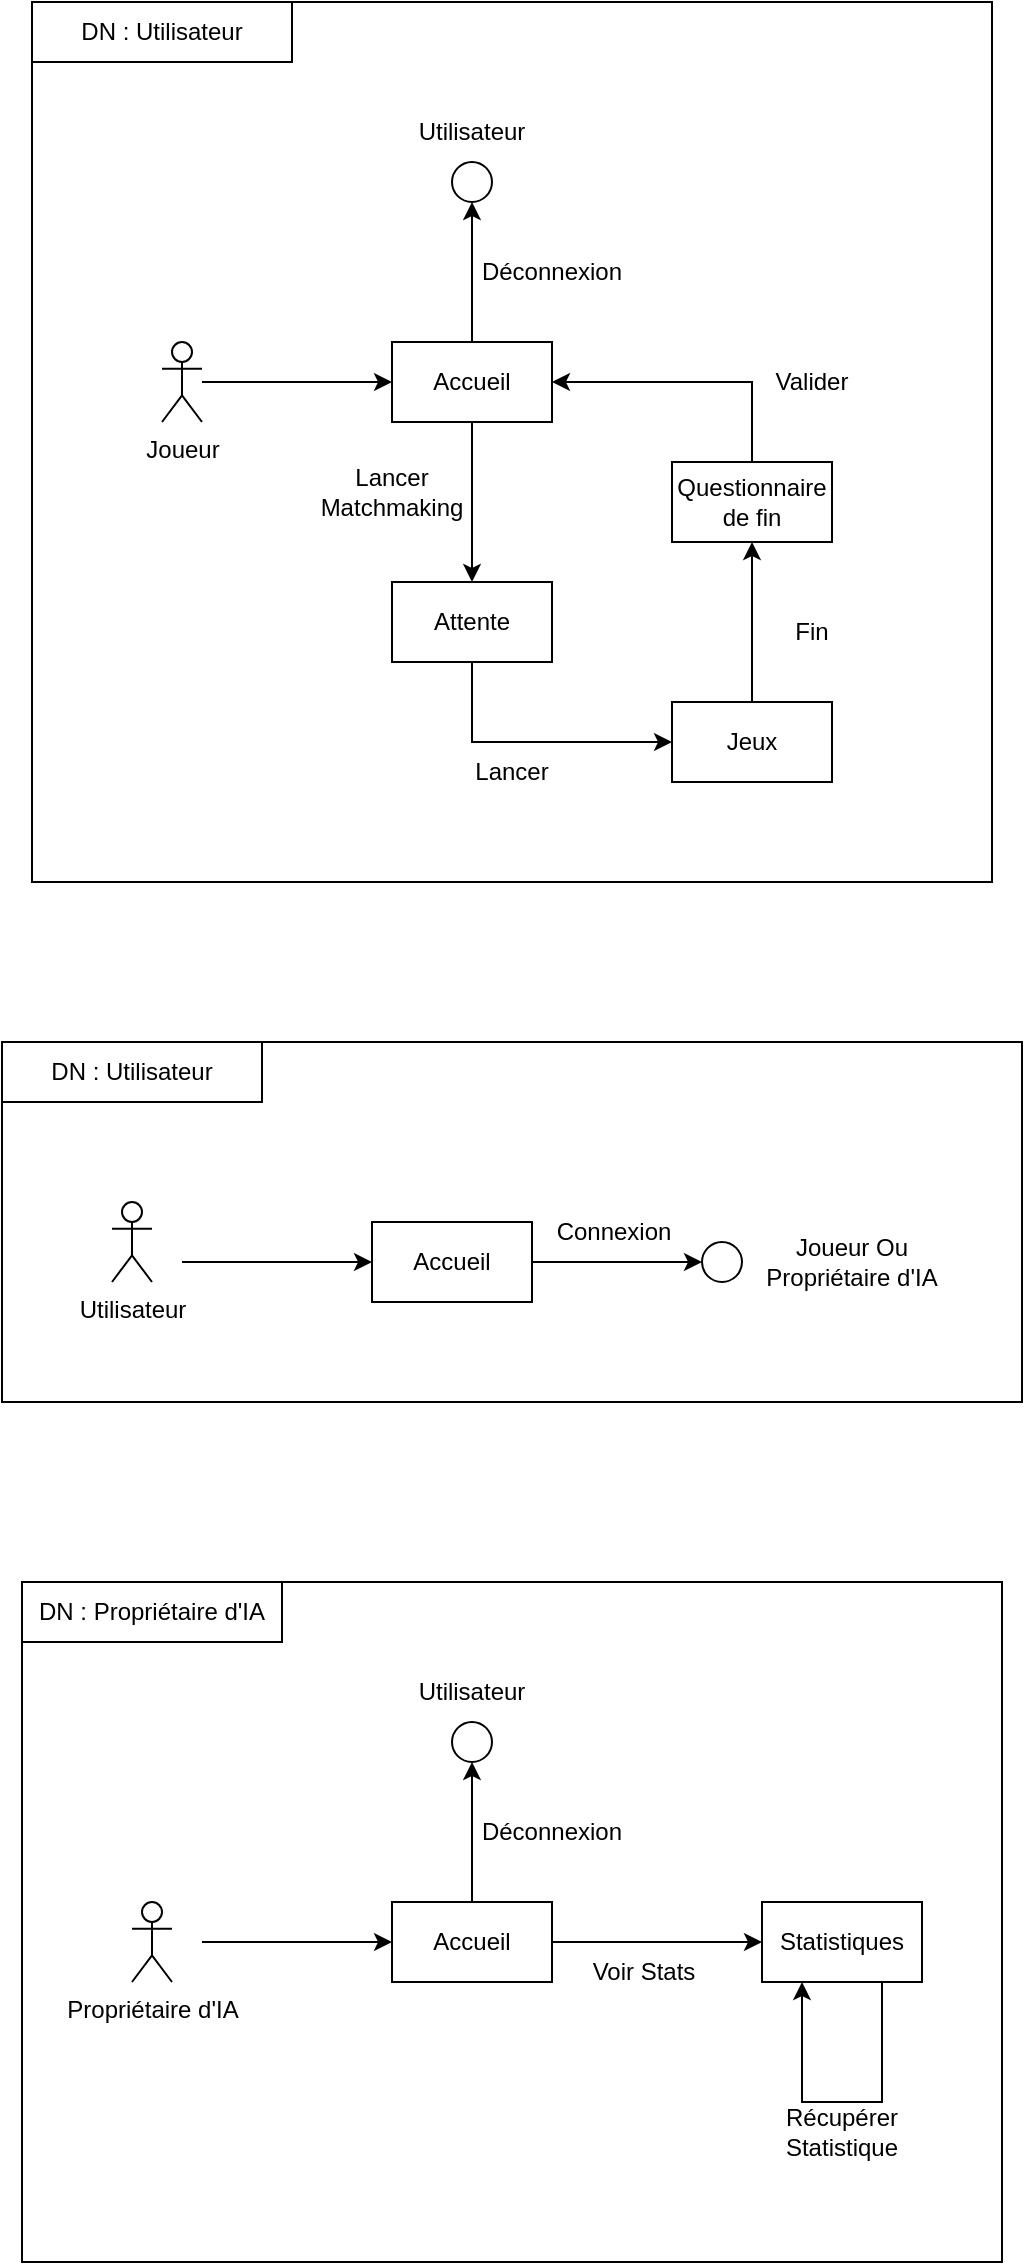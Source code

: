 <mxfile version="24.7.17">
  <diagram name="Page-1" id="Wi7_6qhtDsu4gjMiXPO-">
    <mxGraphModel dx="934" dy="1291" grid="1" gridSize="10" guides="1" tooltips="1" connect="1" arrows="1" fold="1" page="1" pageScale="1" pageWidth="750" pageHeight="1460" math="0" shadow="0">
      <root>
        <mxCell id="0" />
        <mxCell id="1" parent="0" />
        <mxCell id="5B4ec7FW5zhzlkjJvmBE-52" value="" style="rounded=0;whiteSpace=wrap;html=1;" vertex="1" parent="1">
          <mxGeometry x="135" y="80" width="480" height="440" as="geometry" />
        </mxCell>
        <mxCell id="5B4ec7FW5zhzlkjJvmBE-50" value="" style="rounded=0;whiteSpace=wrap;html=1;" vertex="1" parent="1">
          <mxGeometry x="120" y="600" width="510" height="180" as="geometry" />
        </mxCell>
        <mxCell id="5B4ec7FW5zhzlkjJvmBE-45" value="" style="rounded=0;whiteSpace=wrap;html=1;" vertex="1" parent="1">
          <mxGeometry x="130" y="870" width="490" height="340" as="geometry" />
        </mxCell>
        <mxCell id="5B4ec7FW5zhzlkjJvmBE-3" value="" style="endArrow=classic;html=1;rounded=0;exitX=1;exitY=0.5;exitDx=0;exitDy=0;" edge="1" parent="1">
          <mxGeometry width="50" height="50" relative="1" as="geometry">
            <mxPoint x="220" y="270" as="sourcePoint" />
            <mxPoint x="315" y="270" as="targetPoint" />
          </mxGeometry>
        </mxCell>
        <mxCell id="5B4ec7FW5zhzlkjJvmBE-4" value="Accueil" style="rounded=0;whiteSpace=wrap;html=1;" vertex="1" parent="1">
          <mxGeometry x="315" y="250" width="80" height="40" as="geometry" />
        </mxCell>
        <mxCell id="5B4ec7FW5zhzlkjJvmBE-5" value="" style="endArrow=classic;html=1;rounded=0;exitX=0.5;exitY=1;exitDx=0;exitDy=0;" edge="1" parent="1" source="5B4ec7FW5zhzlkjJvmBE-4">
          <mxGeometry width="50" height="50" relative="1" as="geometry">
            <mxPoint x="375" y="420" as="sourcePoint" />
            <mxPoint x="355" y="370" as="targetPoint" />
          </mxGeometry>
        </mxCell>
        <mxCell id="5B4ec7FW5zhzlkjJvmBE-6" value="Lancer Matchmaking" style="text;html=1;align=center;verticalAlign=middle;whiteSpace=wrap;rounded=0;" vertex="1" parent="1">
          <mxGeometry x="275" y="310" width="80" height="30" as="geometry" />
        </mxCell>
        <mxCell id="5B4ec7FW5zhzlkjJvmBE-7" value="Attente" style="rounded=0;whiteSpace=wrap;html=1;" vertex="1" parent="1">
          <mxGeometry x="315" y="370" width="80" height="40" as="geometry" />
        </mxCell>
        <mxCell id="5B4ec7FW5zhzlkjJvmBE-8" value="" style="endArrow=classic;html=1;rounded=0;exitX=0.5;exitY=1;exitDx=0;exitDy=0;" edge="1" parent="1" source="5B4ec7FW5zhzlkjJvmBE-7">
          <mxGeometry width="50" height="50" relative="1" as="geometry">
            <mxPoint x="395" y="490" as="sourcePoint" />
            <mxPoint x="455" y="450" as="targetPoint" />
            <Array as="points">
              <mxPoint x="355" y="450" />
            </Array>
          </mxGeometry>
        </mxCell>
        <mxCell id="5B4ec7FW5zhzlkjJvmBE-9" value="Jeux" style="rounded=0;whiteSpace=wrap;html=1;" vertex="1" parent="1">
          <mxGeometry x="455" y="430" width="80" height="40" as="geometry" />
        </mxCell>
        <mxCell id="5B4ec7FW5zhzlkjJvmBE-10" value="Lancer" style="text;html=1;align=center;verticalAlign=middle;whiteSpace=wrap;rounded=0;" vertex="1" parent="1">
          <mxGeometry x="345" y="450" width="60" height="30" as="geometry" />
        </mxCell>
        <mxCell id="5B4ec7FW5zhzlkjJvmBE-11" value="" style="endArrow=classic;html=1;rounded=0;" edge="1" parent="1">
          <mxGeometry width="50" height="50" relative="1" as="geometry">
            <mxPoint x="355" y="250" as="sourcePoint" />
            <mxPoint x="355" y="180" as="targetPoint" />
          </mxGeometry>
        </mxCell>
        <mxCell id="5B4ec7FW5zhzlkjJvmBE-12" value="Déconnexion" style="text;html=1;align=center;verticalAlign=middle;whiteSpace=wrap;rounded=0;" vertex="1" parent="1">
          <mxGeometry x="355" y="200" width="80" height="30" as="geometry" />
        </mxCell>
        <mxCell id="5B4ec7FW5zhzlkjJvmBE-13" value="" style="ellipse;whiteSpace=wrap;html=1;aspect=fixed;" vertex="1" parent="1">
          <mxGeometry x="345" y="160" width="20" height="20" as="geometry" />
        </mxCell>
        <mxCell id="5B4ec7FW5zhzlkjJvmBE-14" value="Utilisateur" style="text;html=1;align=center;verticalAlign=middle;whiteSpace=wrap;rounded=0;" vertex="1" parent="1">
          <mxGeometry x="325" y="130" width="60" height="30" as="geometry" />
        </mxCell>
        <mxCell id="5B4ec7FW5zhzlkjJvmBE-16" value="" style="endArrow=classic;html=1;rounded=0;exitX=0.5;exitY=0;exitDx=0;exitDy=0;" edge="1" parent="1" source="5B4ec7FW5zhzlkjJvmBE-9">
          <mxGeometry width="50" height="50" relative="1" as="geometry">
            <mxPoint x="345" y="450" as="sourcePoint" />
            <mxPoint x="495" y="350" as="targetPoint" />
          </mxGeometry>
        </mxCell>
        <mxCell id="5B4ec7FW5zhzlkjJvmBE-17" value="Joueur" style="shape=umlActor;verticalLabelPosition=bottom;verticalAlign=top;html=1;outlineConnect=0;" vertex="1" parent="1">
          <mxGeometry x="200" y="250" width="20" height="40" as="geometry" />
        </mxCell>
        <mxCell id="5B4ec7FW5zhzlkjJvmBE-19" value="Questionnaire de fin" style="rounded=0;whiteSpace=wrap;html=1;" vertex="1" parent="1">
          <mxGeometry x="455" y="310" width="80" height="40" as="geometry" />
        </mxCell>
        <mxCell id="5B4ec7FW5zhzlkjJvmBE-20" value="Fin" style="text;html=1;align=center;verticalAlign=middle;whiteSpace=wrap;rounded=0;" vertex="1" parent="1">
          <mxGeometry x="495" y="380" width="60" height="30" as="geometry" />
        </mxCell>
        <mxCell id="5B4ec7FW5zhzlkjJvmBE-22" value="" style="endArrow=classic;html=1;rounded=0;entryX=1;entryY=0.5;entryDx=0;entryDy=0;" edge="1" parent="1" source="5B4ec7FW5zhzlkjJvmBE-19" target="5B4ec7FW5zhzlkjJvmBE-4">
          <mxGeometry width="50" height="50" relative="1" as="geometry">
            <mxPoint x="325" y="450" as="sourcePoint" />
            <mxPoint x="375" y="400" as="targetPoint" />
            <Array as="points">
              <mxPoint x="495" y="270" />
            </Array>
          </mxGeometry>
        </mxCell>
        <mxCell id="5B4ec7FW5zhzlkjJvmBE-23" value="Valider" style="text;html=1;align=center;verticalAlign=middle;whiteSpace=wrap;rounded=0;" vertex="1" parent="1">
          <mxGeometry x="495" y="255" width="60" height="30" as="geometry" />
        </mxCell>
        <mxCell id="5B4ec7FW5zhzlkjJvmBE-24" value="Utilisateur" style="shape=umlActor;verticalLabelPosition=bottom;verticalAlign=top;html=1;outlineConnect=0;" vertex="1" parent="1">
          <mxGeometry x="175" y="680" width="20" height="40" as="geometry" />
        </mxCell>
        <mxCell id="5B4ec7FW5zhzlkjJvmBE-25" value="" style="endArrow=classic;html=1;rounded=0;exitX=1;exitY=0.5;exitDx=0;exitDy=0;" edge="1" parent="1">
          <mxGeometry width="50" height="50" relative="1" as="geometry">
            <mxPoint x="210" y="710" as="sourcePoint" />
            <mxPoint x="305" y="710" as="targetPoint" />
          </mxGeometry>
        </mxCell>
        <mxCell id="5B4ec7FW5zhzlkjJvmBE-26" value="Accueil" style="rounded=0;whiteSpace=wrap;html=1;" vertex="1" parent="1">
          <mxGeometry x="305" y="690" width="80" height="40" as="geometry" />
        </mxCell>
        <mxCell id="5B4ec7FW5zhzlkjJvmBE-27" value="" style="endArrow=classic;html=1;rounded=0;exitX=1;exitY=0.5;exitDx=0;exitDy=0;" edge="1" parent="1" source="5B4ec7FW5zhzlkjJvmBE-26">
          <mxGeometry width="50" height="50" relative="1" as="geometry">
            <mxPoint x="400" y="670" as="sourcePoint" />
            <mxPoint x="470" y="710" as="targetPoint" />
          </mxGeometry>
        </mxCell>
        <mxCell id="5B4ec7FW5zhzlkjJvmBE-28" value="" style="ellipse;whiteSpace=wrap;html=1;aspect=fixed;" vertex="1" parent="1">
          <mxGeometry x="470" y="700" width="20" height="20" as="geometry" />
        </mxCell>
        <mxCell id="5B4ec7FW5zhzlkjJvmBE-29" value="Joueur Ou Propriétaire d&#39;IA" style="text;html=1;align=center;verticalAlign=middle;whiteSpace=wrap;rounded=0;" vertex="1" parent="1">
          <mxGeometry x="500" y="695" width="90" height="30" as="geometry" />
        </mxCell>
        <mxCell id="5B4ec7FW5zhzlkjJvmBE-30" value="Connexion" style="text;html=1;align=center;verticalAlign=middle;whiteSpace=wrap;rounded=0;" vertex="1" parent="1">
          <mxGeometry x="396" y="680" width="60" height="30" as="geometry" />
        </mxCell>
        <mxCell id="5B4ec7FW5zhzlkjJvmBE-32" value="Propriétaire d&#39;IA" style="shape=umlActor;verticalLabelPosition=bottom;verticalAlign=top;html=1;outlineConnect=0;" vertex="1" parent="1">
          <mxGeometry x="185" y="1030" width="20" height="40" as="geometry" />
        </mxCell>
        <mxCell id="5B4ec7FW5zhzlkjJvmBE-34" value="" style="endArrow=classic;html=1;rounded=0;exitX=1;exitY=0.5;exitDx=0;exitDy=0;" edge="1" parent="1">
          <mxGeometry width="50" height="50" relative="1" as="geometry">
            <mxPoint x="220" y="1050" as="sourcePoint" />
            <mxPoint x="315" y="1050" as="targetPoint" />
          </mxGeometry>
        </mxCell>
        <mxCell id="5B4ec7FW5zhzlkjJvmBE-35" value="Accueil" style="rounded=0;whiteSpace=wrap;html=1;" vertex="1" parent="1">
          <mxGeometry x="315" y="1030" width="80" height="40" as="geometry" />
        </mxCell>
        <mxCell id="5B4ec7FW5zhzlkjJvmBE-36" value="" style="endArrow=classic;html=1;rounded=0;" edge="1" parent="1">
          <mxGeometry width="50" height="50" relative="1" as="geometry">
            <mxPoint x="355" y="1030" as="sourcePoint" />
            <mxPoint x="355" y="960" as="targetPoint" />
          </mxGeometry>
        </mxCell>
        <mxCell id="5B4ec7FW5zhzlkjJvmBE-37" value="Déconnexion" style="text;html=1;align=center;verticalAlign=middle;whiteSpace=wrap;rounded=0;" vertex="1" parent="1">
          <mxGeometry x="355" y="980" width="80" height="30" as="geometry" />
        </mxCell>
        <mxCell id="5B4ec7FW5zhzlkjJvmBE-38" value="" style="ellipse;whiteSpace=wrap;html=1;aspect=fixed;" vertex="1" parent="1">
          <mxGeometry x="345" y="940" width="20" height="20" as="geometry" />
        </mxCell>
        <mxCell id="5B4ec7FW5zhzlkjJvmBE-39" value="Utilisateur" style="text;html=1;align=center;verticalAlign=middle;whiteSpace=wrap;rounded=0;" vertex="1" parent="1">
          <mxGeometry x="325" y="910" width="60" height="30" as="geometry" />
        </mxCell>
        <mxCell id="5B4ec7FW5zhzlkjJvmBE-40" value="" style="endArrow=classic;html=1;rounded=0;exitX=1;exitY=0.5;exitDx=0;exitDy=0;" edge="1" parent="1" source="5B4ec7FW5zhzlkjJvmBE-35">
          <mxGeometry width="50" height="50" relative="1" as="geometry">
            <mxPoint x="330" y="1130" as="sourcePoint" />
            <mxPoint x="500" y="1050" as="targetPoint" />
          </mxGeometry>
        </mxCell>
        <mxCell id="5B4ec7FW5zhzlkjJvmBE-41" value="Voir Stats" style="text;html=1;align=center;verticalAlign=middle;whiteSpace=wrap;rounded=0;" vertex="1" parent="1">
          <mxGeometry x="411" y="1050" width="60" height="30" as="geometry" />
        </mxCell>
        <mxCell id="5B4ec7FW5zhzlkjJvmBE-42" value="Statistiques" style="rounded=0;whiteSpace=wrap;html=1;" vertex="1" parent="1">
          <mxGeometry x="500" y="1030" width="80" height="40" as="geometry" />
        </mxCell>
        <mxCell id="5B4ec7FW5zhzlkjJvmBE-43" value="" style="endArrow=classic;html=1;rounded=0;entryX=0.25;entryY=1;entryDx=0;entryDy=0;exitX=0.75;exitY=1;exitDx=0;exitDy=0;" edge="1" parent="1" source="5B4ec7FW5zhzlkjJvmBE-42" target="5B4ec7FW5zhzlkjJvmBE-42">
          <mxGeometry width="50" height="50" relative="1" as="geometry">
            <mxPoint x="590" y="1090" as="sourcePoint" />
            <mxPoint x="520" y="1080" as="targetPoint" />
            <Array as="points">
              <mxPoint x="560" y="1130" />
              <mxPoint x="520" y="1130" />
            </Array>
          </mxGeometry>
        </mxCell>
        <mxCell id="5B4ec7FW5zhzlkjJvmBE-44" value="Récupérer Statistique" style="text;html=1;align=center;verticalAlign=middle;whiteSpace=wrap;rounded=0;" vertex="1" parent="1">
          <mxGeometry x="510" y="1130" width="60" height="30" as="geometry" />
        </mxCell>
        <mxCell id="5B4ec7FW5zhzlkjJvmBE-46" value="DN : Propriétaire d&#39;IA" style="rounded=0;whiteSpace=wrap;html=1;" vertex="1" parent="1">
          <mxGeometry x="130" y="870" width="130" height="30" as="geometry" />
        </mxCell>
        <mxCell id="5B4ec7FW5zhzlkjJvmBE-51" value="DN : Utilisateur" style="rounded=0;whiteSpace=wrap;html=1;" vertex="1" parent="1">
          <mxGeometry x="120" y="600" width="130" height="30" as="geometry" />
        </mxCell>
        <mxCell id="5B4ec7FW5zhzlkjJvmBE-53" value="DN : Utilisateur" style="rounded=0;whiteSpace=wrap;html=1;" vertex="1" parent="1">
          <mxGeometry x="135" y="80" width="130" height="30" as="geometry" />
        </mxCell>
      </root>
    </mxGraphModel>
  </diagram>
</mxfile>
